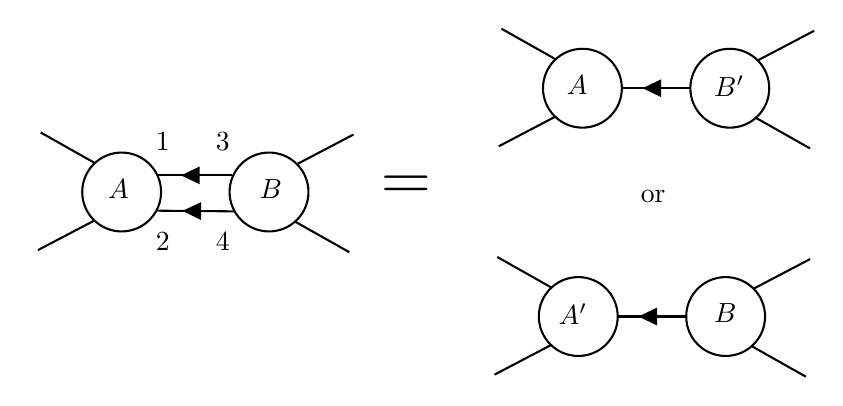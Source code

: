 

\tikzset{every picture/.style={line width=0.75pt}} %set default line width to 0.75pt        

\begin{tikzpicture}[x=0.75pt,y=0.75pt,yscale=-1,xscale=1]
%uncomment if require: \path (0,231); %set diagram left start at 0, and has height of 231

%Shape: Circle [id:dp5042650775593434] 
\draw   (183,112) .. controls (183,101.51) and (191.51,93) .. (202,93) .. controls (212.49,93) and (221,101.51) .. (221,112) .. controls (221,122.49) and (212.49,131) .. (202,131) .. controls (191.51,131) and (183,122.49) .. (183,112) -- cycle ;
%Shape: Circle [id:dp0790784969210806] 
\draw   (254,112) .. controls (254,101.51) and (262.51,93) .. (273,93) .. controls (283.49,93) and (292,101.51) .. (292,112) .. controls (292,122.49) and (283.49,131) .. (273,131) .. controls (262.51,131) and (254,122.49) .. (254,112) -- cycle ;
%Straight Lines [id:da6931274606839309] 
\draw    (219,104) -- (255.33,104) ;
\draw [shift={(230.67,104)}, rotate = 0] [fill={rgb, 255:red, 0; green, 0; blue, 0 }  ][line width=0.08]  [draw opacity=0] (8.93,-4.29) -- (0,0) -- (8.93,4.29) -- cycle    ;
%Straight Lines [id:da38108453481397164] 
\draw    (219,121) -- (256.67,121.33) ;
\draw [shift={(231.33,121.11)}, rotate = 0.51] [fill={rgb, 255:red, 0; green, 0; blue, 0 }  ][line width=0.08]  [draw opacity=0] (8.93,-4.29) -- (0,0) -- (8.93,4.29) -- cycle    ;

%Straight Lines [id:da8782556421051214] 
\draw    (163,83.33) -- (189,98) ;
%Straight Lines [id:da46551670261537126] 
\draw    (285.67,126.33) -- (311.67,141) ;
%Straight Lines [id:da9051931375187291] 
\draw    (161.67,140) -- (189,125.67) ;
%Straight Lines [id:da10717464473295457] 
\draw    (286.33,98.67) -- (313.67,84.33) ;
%Shape: Circle [id:dp6002304954534902] 
\draw   (405,62) .. controls (405,51.51) and (413.51,43) .. (424,43) .. controls (434.49,43) and (443,51.51) .. (443,62) .. controls (443,72.49) and (434.49,81) .. (424,81) .. controls (413.51,81) and (405,72.49) .. (405,62) -- cycle ;
%Shape: Circle [id:dp5989691280696524] 
\draw   (476,62) .. controls (476,51.51) and (484.51,43) .. (495,43) .. controls (505.49,43) and (514,51.51) .. (514,62) .. controls (514,72.49) and (505.49,81) .. (495,81) .. controls (484.51,81) and (476,72.49) .. (476,62) -- cycle ;
%Straight Lines [id:da33893617697927847] 
\draw    (443,62) -- (476,62) ;
\draw [shift={(453,62)}, rotate = 0] [fill={rgb, 255:red, 0; green, 0; blue, 0 }  ][line width=0.08]  [draw opacity=0] (8.93,-4.29) -- (0,0) -- (8.93,4.29) -- cycle    ;
%Straight Lines [id:da4500228112640252] 
\draw    (385,33.33) -- (411,48) ;
%Straight Lines [id:da3397359325395304] 
\draw    (507.67,76.33) -- (533.67,91) ;
%Straight Lines [id:da8207017006436765] 
\draw    (383.67,90) -- (411,75.67) ;
%Straight Lines [id:da03420983416157697] 
\draw    (508.33,48.67) -- (535.67,34.33) ;
%Shape: Circle [id:dp5624353951694832] 
\draw   (403,172) .. controls (403,161.51) and (411.51,153) .. (422,153) .. controls (432.49,153) and (441,161.51) .. (441,172) .. controls (441,182.49) and (432.49,191) .. (422,191) .. controls (411.51,191) and (403,182.49) .. (403,172) -- cycle ;
%Shape: Circle [id:dp9095563728760184] 
\draw   (474,172) .. controls (474,161.51) and (482.51,153) .. (493,153) .. controls (503.49,153) and (512,161.51) .. (512,172) .. controls (512,182.49) and (503.49,191) .. (493,191) .. controls (482.51,191) and (474,182.49) .. (474,172) -- cycle ;
%Straight Lines [id:da3056312918504228] 
\draw    (441,172) -- (474,172) ;
\draw [shift={(451,172)}, rotate = 0] [fill={rgb, 255:red, 0; green, 0; blue, 0 }  ][line width=0.08]  [draw opacity=0] (8.93,-4.29) -- (0,0) -- (8.93,4.29) -- cycle    ;
%Straight Lines [id:da49954188422165036] 
\draw    (383,143.33) -- (409,158) ;
%Straight Lines [id:da09392447642706392] 
\draw    (505.67,186.33) -- (531.67,201) ;
%Straight Lines [id:da5901767126956661] 
\draw    (381.67,200) -- (409,185.67) ;
%Straight Lines [id:da0640930935995585] 
\draw    (506.33,158.67) -- (533.67,144.33) ;

% Text Node
\draw (194,104.4) node [anchor=north west][inner sep=0.75pt]  [font=\normalsize]  {$A$};
% Text Node
\draw (267,104.4) node [anchor=north west][inner sep=0.75pt]  [font=\normalsize]  {$B$};
% Text Node
\draw (415,54.4) node [anchor=north west][inner sep=0.75pt]  [font=\normalsize]  {$A$};
% Text Node
\draw (486,54.4) node [anchor=north west][inner sep=0.75pt]  [font=\normalsize]  {$B'$};
% Text Node
\draw (411,164.4) node [anchor=north west][inner sep=0.75pt]  [font=\normalsize]  {$A'$};
% Text Node
\draw (486,164.4) node [anchor=north west][inner sep=0.75pt]  [font=\normalsize]  {$B$};
% Text Node
\draw (450.67,110) node [anchor=north west][inner sep=0.75pt]   [align=left] {or};
% Text Node
\draw (325.67,102.73) node [anchor=north west][inner sep=0.75pt]  [font=\Huge]  {$=$};
% Text Node
\draw (217,82) node [anchor=north west][inner sep=0.75pt]   [align=left] {1 \ \ \ \ 3\\\\\\2 \ \ \ \ 4};


\end{tikzpicture}
